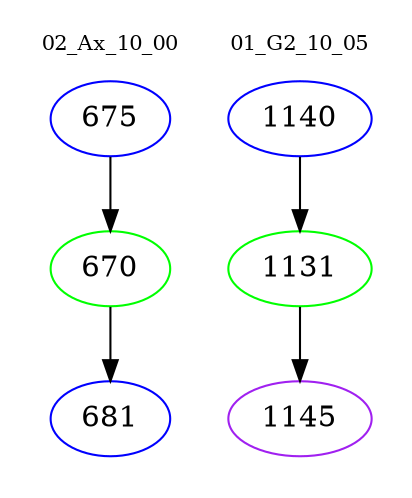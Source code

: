 digraph{
subgraph cluster_0 {
color = white
label = "02_Ax_10_00";
fontsize=10;
T0_675 [label="675", color="blue"]
T0_675 -> T0_670 [color="black"]
T0_670 [label="670", color="green"]
T0_670 -> T0_681 [color="black"]
T0_681 [label="681", color="blue"]
}
subgraph cluster_1 {
color = white
label = "01_G2_10_05";
fontsize=10;
T1_1140 [label="1140", color="blue"]
T1_1140 -> T1_1131 [color="black"]
T1_1131 [label="1131", color="green"]
T1_1131 -> T1_1145 [color="black"]
T1_1145 [label="1145", color="purple"]
}
}
